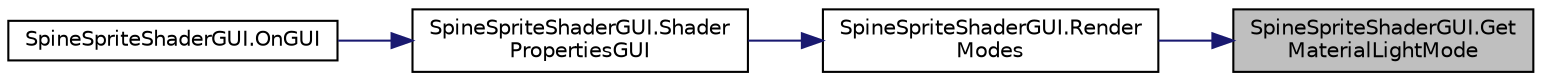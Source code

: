 digraph "SpineSpriteShaderGUI.GetMaterialLightMode"
{
 // LATEX_PDF_SIZE
  edge [fontname="Helvetica",fontsize="10",labelfontname="Helvetica",labelfontsize="10"];
  node [fontname="Helvetica",fontsize="10",shape=record];
  rankdir="RL";
  Node1 [label="SpineSpriteShaderGUI.Get\lMaterialLightMode",height=0.2,width=0.4,color="black", fillcolor="grey75", style="filled", fontcolor="black",tooltip=" "];
  Node1 -> Node2 [dir="back",color="midnightblue",fontsize="10",style="solid"];
  Node2 [label="SpineSpriteShaderGUI.Render\lModes",height=0.2,width=0.4,color="black", fillcolor="white", style="filled",URL="$class_spine_sprite_shader_g_u_i.html#a99deda42205ebd0acbe7a4f42ca3acf4",tooltip=" "];
  Node2 -> Node3 [dir="back",color="midnightblue",fontsize="10",style="solid"];
  Node3 [label="SpineSpriteShaderGUI.Shader\lPropertiesGUI",height=0.2,width=0.4,color="black", fillcolor="white", style="filled",URL="$class_spine_sprite_shader_g_u_i.html#a1088235c84c163a78b1f71fd3327e179",tooltip=" "];
  Node3 -> Node4 [dir="back",color="midnightblue",fontsize="10",style="solid"];
  Node4 [label="SpineSpriteShaderGUI.OnGUI",height=0.2,width=0.4,color="black", fillcolor="white", style="filled",URL="$class_spine_sprite_shader_g_u_i.html#a998a43129f59c07e3924f5334311331d",tooltip=" "];
}
